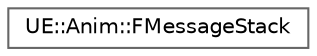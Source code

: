 digraph "Graphical Class Hierarchy"
{
 // INTERACTIVE_SVG=YES
 // LATEX_PDF_SIZE
  bgcolor="transparent";
  edge [fontname=Helvetica,fontsize=10,labelfontname=Helvetica,labelfontsize=10];
  node [fontname=Helvetica,fontsize=10,shape=box,height=0.2,width=0.4];
  rankdir="LR";
  Node0 [id="Node000000",label="UE::Anim::FMessageStack",height=0.2,width=0.4,color="grey40", fillcolor="white", style="filled",URL="$d4/db2/structUE_1_1Anim_1_1FMessageStack.html",tooltip=" "];
}
